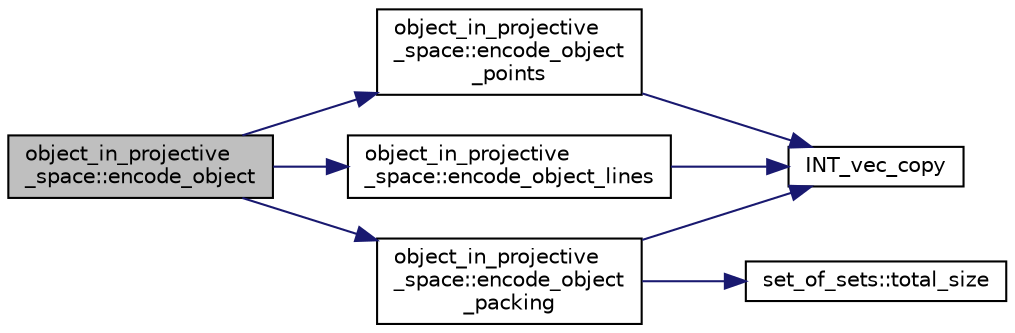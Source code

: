digraph "object_in_projective_space::encode_object"
{
  edge [fontname="Helvetica",fontsize="10",labelfontname="Helvetica",labelfontsize="10"];
  node [fontname="Helvetica",fontsize="10",shape=record];
  rankdir="LR";
  Node13 [label="object_in_projective\l_space::encode_object",height=0.2,width=0.4,color="black", fillcolor="grey75", style="filled", fontcolor="black"];
  Node13 -> Node14 [color="midnightblue",fontsize="10",style="solid",fontname="Helvetica"];
  Node14 [label="object_in_projective\l_space::encode_object\l_points",height=0.2,width=0.4,color="black", fillcolor="white", style="filled",URL="$d7/d08/classobject__in__projective__space.html#a46edc8e2e918819dd5fc880eb52177b8"];
  Node14 -> Node15 [color="midnightblue",fontsize="10",style="solid",fontname="Helvetica"];
  Node15 [label="INT_vec_copy",height=0.2,width=0.4,color="black", fillcolor="white", style="filled",URL="$df/dbf/sajeeb_8_c.html#ac2d875e27e009af6ec04d17254d11075"];
  Node13 -> Node16 [color="midnightblue",fontsize="10",style="solid",fontname="Helvetica"];
  Node16 [label="object_in_projective\l_space::encode_object_lines",height=0.2,width=0.4,color="black", fillcolor="white", style="filled",URL="$d7/d08/classobject__in__projective__space.html#a8fef74d42e906760c9c4a90254e75e3d"];
  Node16 -> Node15 [color="midnightblue",fontsize="10",style="solid",fontname="Helvetica"];
  Node13 -> Node17 [color="midnightblue",fontsize="10",style="solid",fontname="Helvetica"];
  Node17 [label="object_in_projective\l_space::encode_object\l_packing",height=0.2,width=0.4,color="black", fillcolor="white", style="filled",URL="$d7/d08/classobject__in__projective__space.html#af83064813b2e471be045e74620c134df"];
  Node17 -> Node18 [color="midnightblue",fontsize="10",style="solid",fontname="Helvetica"];
  Node18 [label="set_of_sets::total_size",height=0.2,width=0.4,color="black", fillcolor="white", style="filled",URL="$da/dd6/classset__of__sets.html#af96cd6c538107806b02d19defb54059e"];
  Node17 -> Node15 [color="midnightblue",fontsize="10",style="solid",fontname="Helvetica"];
}
